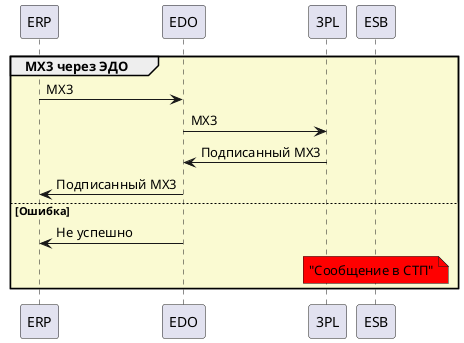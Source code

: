 @startuml

'Последовательность обмена МХ3 через ЭДО

      group #LightGoldenRodYellow МХ3 через ЭДО
        ERP -> EDO: MX3
        EDO -> 3PL: MX3
        3PL -> EDO: Подписанный МХ3
        EDO -> ERP : Подписанный МХ3
       else Ошибка
       EDO -> ERP: Не успешно
       note OVER ESB #red: "Сообщение в СТП"
       end


@enduml